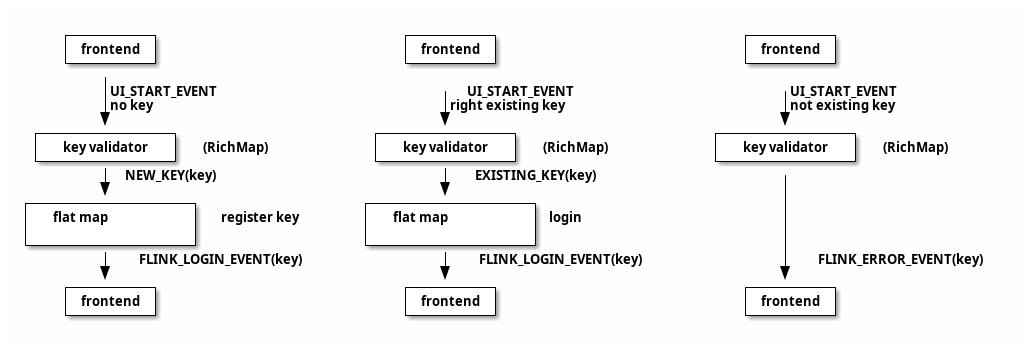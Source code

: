 @startditaa Backend
                                              
    +--------+                        +--------+                        +--------+
    |frontend|                        |frontend|                        |frontend|
    +--------+                        +--------+                        +--------+
        |
        |UI_START_EVENT                   |UI_START_EVENT                   |UI_START_EVENT
        |no key                           |right existing key               |not existing key
        v                                 v                                 v
 +-------------+                   +-------------+                   +-------------+
 |key validator| (RichMap)         |key validator| (RichMap)         |key validator| (RichMap)
 +-------------+                   +-------------+                   +-------------+
        |NEW_KEY(key)                     |EXISTING_KEY(key)                |
        v                                 v                                 |
+----------------+                +----------------+                        |
| flat map       |register key    | flat map       |login                   |
|                |                |                |                        |
+----------------+                +----------------+                        |
        |FLINK_LOGIN_EVENT(key)           |FLINK_LOGIN_EVENT(key)           |FLINK_ERROR_EVENT(key)
        v                                 v                                 v
    +--------+                        +--------+                        +--------+
    |frontend|                        |frontend|                        |frontend|
    +--------+                        +--------+                        +--------+

@endditaa

